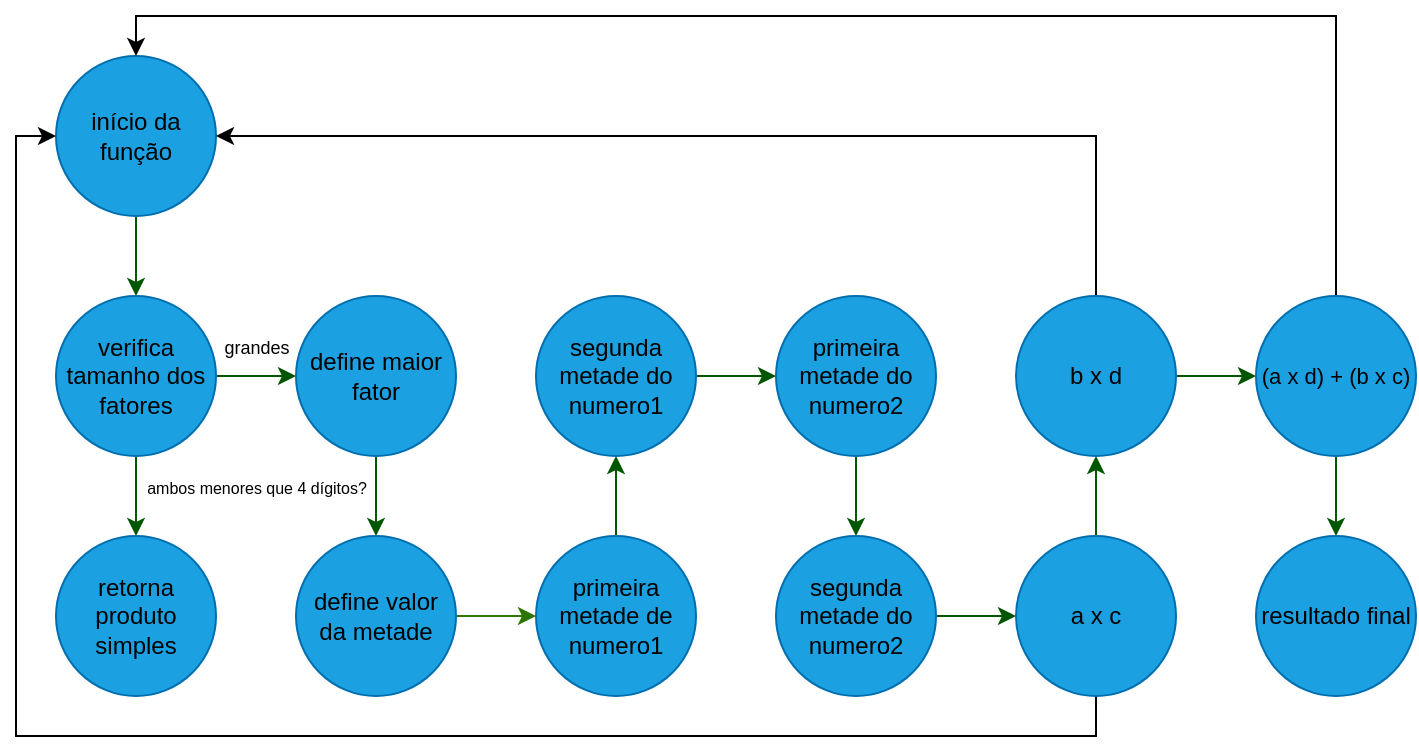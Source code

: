 <mxfile version="28.1.1">
  <diagram name="Page-1" id="8eR7TxyeBglMtWEwO8m1">
    <mxGraphModel dx="1018" dy="697" grid="1" gridSize="10" guides="1" tooltips="1" connect="1" arrows="1" fold="1" page="1" pageScale="1" pageWidth="827" pageHeight="1169" math="0" shadow="0">
      <root>
        <mxCell id="0" />
        <mxCell id="1" parent="0" />
        <mxCell id="mBPwHPOisGUMl75ZWg9b-5" style="edgeStyle=orthogonalEdgeStyle;rounded=0;orthogonalLoop=1;jettySize=auto;html=1;exitX=0.5;exitY=1;exitDx=0;exitDy=0;entryX=0.5;entryY=0;entryDx=0;entryDy=0;fillColor=#008a00;strokeColor=#005700;" parent="1" source="mBPwHPOisGUMl75ZWg9b-1" target="mBPwHPOisGUMl75ZWg9b-3" edge="1">
          <mxGeometry relative="1" as="geometry" />
        </mxCell>
        <mxCell id="mBPwHPOisGUMl75ZWg9b-1" value="&lt;span style=&quot;color: light-dark(rgb(0, 0, 0), rgb(255, 255, 0));&quot;&gt;início da função&lt;/span&gt;" style="ellipse;whiteSpace=wrap;html=1;aspect=fixed;fillColor=#1ba1e2;fontColor=#ffffff;strokeColor=#006EAF;" parent="1" vertex="1">
          <mxGeometry x="60" y="110" width="80" height="80" as="geometry" />
        </mxCell>
        <mxCell id="mBPwHPOisGUMl75ZWg9b-6" style="edgeStyle=orthogonalEdgeStyle;rounded=0;orthogonalLoop=1;jettySize=auto;html=1;exitX=0.5;exitY=1;exitDx=0;exitDy=0;entryX=0.5;entryY=0;entryDx=0;entryDy=0;fillColor=#008a00;strokeColor=#005700;" parent="1" source="mBPwHPOisGUMl75ZWg9b-3" target="mBPwHPOisGUMl75ZWg9b-4" edge="1">
          <mxGeometry relative="1" as="geometry" />
        </mxCell>
        <mxCell id="mBPwHPOisGUMl75ZWg9b-8" style="edgeStyle=orthogonalEdgeStyle;rounded=0;orthogonalLoop=1;jettySize=auto;html=1;exitX=1;exitY=0.5;exitDx=0;exitDy=0;entryX=0;entryY=0.5;entryDx=0;entryDy=0;fillColor=#008a00;strokeColor=#005700;" parent="1" source="mBPwHPOisGUMl75ZWg9b-3" target="mBPwHPOisGUMl75ZWg9b-33" edge="1">
          <mxGeometry relative="1" as="geometry" />
        </mxCell>
        <mxCell id="mBPwHPOisGUMl75ZWg9b-3" value="&lt;span style=&quot;color: light-dark(rgb(0, 0, 0), rgb(255, 255, 0));&quot;&gt;verifica tamanho dos fatores&lt;/span&gt;" style="ellipse;whiteSpace=wrap;html=1;aspect=fixed;fillColor=#1ba1e2;fontColor=#ffffff;strokeColor=#006EAF;" parent="1" vertex="1">
          <mxGeometry x="60" y="230" width="80" height="80" as="geometry" />
        </mxCell>
        <mxCell id="mBPwHPOisGUMl75ZWg9b-4" value="&lt;span style=&quot;color: light-dark(rgb(0, 0, 0), rgb(255, 255, 0));&quot;&gt;retorna produto simples&lt;/span&gt;" style="ellipse;whiteSpace=wrap;html=1;aspect=fixed;fillColor=#1ba1e2;fontColor=#ffffff;strokeColor=#006EAF;" parent="1" vertex="1">
          <mxGeometry x="60" y="350" width="80" height="80" as="geometry" />
        </mxCell>
        <mxCell id="mBPwHPOisGUMl75ZWg9b-37" style="edgeStyle=orthogonalEdgeStyle;rounded=0;orthogonalLoop=1;jettySize=auto;html=1;exitX=0.5;exitY=0;exitDx=0;exitDy=0;entryX=0.5;entryY=1;entryDx=0;entryDy=0;fillColor=#008a00;strokeColor=#005700;" parent="1" source="mBPwHPOisGUMl75ZWg9b-7" target="mBPwHPOisGUMl75ZWg9b-9" edge="1">
          <mxGeometry relative="1" as="geometry" />
        </mxCell>
        <mxCell id="mBPwHPOisGUMl75ZWg9b-7" value="&lt;span style=&quot;color: light-dark(rgb(0, 0, 0), rgb(255, 255, 0));&quot;&gt;primeira metade de numero1&lt;/span&gt;" style="ellipse;whiteSpace=wrap;html=1;aspect=fixed;fillColor=#1ba1e2;fontColor=#ffffff;strokeColor=#006EAF;" parent="1" vertex="1">
          <mxGeometry x="300" y="350" width="80" height="80" as="geometry" />
        </mxCell>
        <mxCell id="mBPwHPOisGUMl75ZWg9b-38" style="edgeStyle=orthogonalEdgeStyle;rounded=0;orthogonalLoop=1;jettySize=auto;html=1;exitX=1;exitY=0.5;exitDx=0;exitDy=0;entryX=0;entryY=0.5;entryDx=0;entryDy=0;fillColor=#008a00;strokeColor=#005700;" parent="1" source="mBPwHPOisGUMl75ZWg9b-9" target="mBPwHPOisGUMl75ZWg9b-11" edge="1">
          <mxGeometry relative="1" as="geometry" />
        </mxCell>
        <mxCell id="mBPwHPOisGUMl75ZWg9b-9" value="&lt;span style=&quot;color: light-dark(rgb(0, 0, 0), rgb(255, 255, 0));&quot;&gt;segunda metade do numero1&lt;/span&gt;" style="ellipse;whiteSpace=wrap;html=1;aspect=fixed;fillColor=#1ba1e2;fontColor=#ffffff;strokeColor=#006EAF;" parent="1" vertex="1">
          <mxGeometry x="300" y="230" width="80" height="80" as="geometry" />
        </mxCell>
        <mxCell id="mBPwHPOisGUMl75ZWg9b-39" style="edgeStyle=orthogonalEdgeStyle;rounded=0;orthogonalLoop=1;jettySize=auto;html=1;exitX=0.5;exitY=1;exitDx=0;exitDy=0;entryX=0.5;entryY=0;entryDx=0;entryDy=0;fillColor=#008a00;strokeColor=#005700;" parent="1" source="mBPwHPOisGUMl75ZWg9b-11" target="mBPwHPOisGUMl75ZWg9b-13" edge="1">
          <mxGeometry relative="1" as="geometry" />
        </mxCell>
        <mxCell id="mBPwHPOisGUMl75ZWg9b-11" value="&lt;span style=&quot;color: light-dark(rgb(0, 0, 0), rgb(255, 255, 0));&quot;&gt;primeira metade do numero2&lt;/span&gt;" style="ellipse;whiteSpace=wrap;html=1;aspect=fixed;fillColor=#1ba1e2;fontColor=#ffffff;strokeColor=#006EAF;" parent="1" vertex="1">
          <mxGeometry x="420" y="230" width="80" height="80" as="geometry" />
        </mxCell>
        <mxCell id="mBPwHPOisGUMl75ZWg9b-40" style="edgeStyle=orthogonalEdgeStyle;rounded=0;orthogonalLoop=1;jettySize=auto;html=1;exitX=1;exitY=0.5;exitDx=0;exitDy=0;entryX=0;entryY=0.5;entryDx=0;entryDy=0;fillColor=#008a00;strokeColor=#005700;" parent="1" source="mBPwHPOisGUMl75ZWg9b-13" target="mBPwHPOisGUMl75ZWg9b-21" edge="1">
          <mxGeometry relative="1" as="geometry" />
        </mxCell>
        <mxCell id="mBPwHPOisGUMl75ZWg9b-13" value="&lt;span style=&quot;color: light-dark(rgb(0, 0, 0), rgb(255, 255, 0));&quot;&gt;segunda metade do numero2&lt;/span&gt;" style="ellipse;whiteSpace=wrap;html=1;aspect=fixed;fillColor=#1ba1e2;fontColor=#ffffff;strokeColor=#006EAF;" parent="1" vertex="1">
          <mxGeometry x="420" y="350" width="80" height="80" as="geometry" />
        </mxCell>
        <mxCell id="mBPwHPOisGUMl75ZWg9b-19" value="&lt;font style=&quot;font-size: 8px; color: light-dark(rgb(0, 0, 0), rgb(0, 153, 0));&quot;&gt;ambos menores que 4 dígitos?&lt;/font&gt;" style="text;html=1;align=center;verticalAlign=middle;resizable=0;points=[];autosize=1;strokeColor=none;fillColor=none;" parent="1" vertex="1">
          <mxGeometry x="95" y="310" width="130" height="30" as="geometry" />
        </mxCell>
        <mxCell id="mBPwHPOisGUMl75ZWg9b-41" style="edgeStyle=orthogonalEdgeStyle;rounded=0;orthogonalLoop=1;jettySize=auto;html=1;exitX=0.5;exitY=0;exitDx=0;exitDy=0;entryX=0.5;entryY=1;entryDx=0;entryDy=0;fillColor=#008a00;strokeColor=#005700;" parent="1" source="mBPwHPOisGUMl75ZWg9b-21" target="mBPwHPOisGUMl75ZWg9b-22" edge="1">
          <mxGeometry relative="1" as="geometry" />
        </mxCell>
        <mxCell id="mBPwHPOisGUMl75ZWg9b-46" style="edgeStyle=orthogonalEdgeStyle;rounded=0;orthogonalLoop=1;jettySize=auto;html=1;exitX=0.5;exitY=1;exitDx=0;exitDy=0;entryX=0;entryY=0.5;entryDx=0;entryDy=0;strokeColor=light-dark(#000000,#FF0000);" parent="1" source="mBPwHPOisGUMl75ZWg9b-21" target="mBPwHPOisGUMl75ZWg9b-1" edge="1">
          <mxGeometry relative="1" as="geometry" />
        </mxCell>
        <mxCell id="mBPwHPOisGUMl75ZWg9b-21" value="&lt;span style=&quot;color: light-dark(rgb(0, 0, 0), rgb(255, 255, 0));&quot;&gt;a x c&lt;/span&gt;" style="ellipse;whiteSpace=wrap;html=1;aspect=fixed;fillColor=#1ba1e2;fontColor=#ffffff;strokeColor=#006EAF;" parent="1" vertex="1">
          <mxGeometry x="540" y="350" width="80" height="80" as="geometry" />
        </mxCell>
        <mxCell id="mBPwHPOisGUMl75ZWg9b-42" style="edgeStyle=orthogonalEdgeStyle;rounded=0;orthogonalLoop=1;jettySize=auto;html=1;exitX=1;exitY=0.5;exitDx=0;exitDy=0;entryX=0;entryY=0.5;entryDx=0;entryDy=0;fillColor=#008a00;strokeColor=#005700;" parent="1" source="mBPwHPOisGUMl75ZWg9b-22" target="mBPwHPOisGUMl75ZWg9b-25" edge="1">
          <mxGeometry relative="1" as="geometry" />
        </mxCell>
        <mxCell id="mBPwHPOisGUMl75ZWg9b-44" style="edgeStyle=orthogonalEdgeStyle;rounded=0;orthogonalLoop=1;jettySize=auto;html=1;exitX=0.5;exitY=0;exitDx=0;exitDy=0;entryX=1;entryY=0.5;entryDx=0;entryDy=0;strokeColor=light-dark(#000000,#FF0000);" parent="1" source="mBPwHPOisGUMl75ZWg9b-22" target="mBPwHPOisGUMl75ZWg9b-1" edge="1">
          <mxGeometry relative="1" as="geometry" />
        </mxCell>
        <mxCell id="mBPwHPOisGUMl75ZWg9b-22" value="&lt;span style=&quot;color: light-dark(rgb(0, 0, 0), rgb(255, 255, 0));&quot;&gt;b x d&lt;/span&gt;" style="ellipse;whiteSpace=wrap;html=1;aspect=fixed;fillColor=#1ba1e2;fontColor=#ffffff;strokeColor=#006EAF;" parent="1" vertex="1">
          <mxGeometry x="540" y="230" width="80" height="80" as="geometry" />
        </mxCell>
        <mxCell id="mBPwHPOisGUMl75ZWg9b-43" style="edgeStyle=orthogonalEdgeStyle;rounded=0;orthogonalLoop=1;jettySize=auto;html=1;exitX=0.5;exitY=1;exitDx=0;exitDy=0;entryX=0.5;entryY=0;entryDx=0;entryDy=0;fillColor=#008a00;strokeColor=#005700;" parent="1" source="mBPwHPOisGUMl75ZWg9b-25" target="mBPwHPOisGUMl75ZWg9b-30" edge="1">
          <mxGeometry relative="1" as="geometry" />
        </mxCell>
        <mxCell id="mBPwHPOisGUMl75ZWg9b-45" style="edgeStyle=orthogonalEdgeStyle;rounded=0;orthogonalLoop=1;jettySize=auto;html=1;exitX=0.5;exitY=0;exitDx=0;exitDy=0;entryX=0.5;entryY=0;entryDx=0;entryDy=0;strokeColor=light-dark(#000000,#FF0000);" parent="1" source="mBPwHPOisGUMl75ZWg9b-25" target="mBPwHPOisGUMl75ZWg9b-1" edge="1">
          <mxGeometry relative="1" as="geometry" />
        </mxCell>
        <mxCell id="mBPwHPOisGUMl75ZWg9b-25" value="&lt;font style=&quot;font-size: 11px; color: light-dark(rgb(0, 0, 0), rgb(255, 255, 0));&quot;&gt;(a x d) + (b x c)&lt;/font&gt;" style="ellipse;whiteSpace=wrap;html=1;aspect=fixed;fillColor=#1ba1e2;fontColor=#ffffff;strokeColor=#006EAF;" parent="1" vertex="1">
          <mxGeometry x="660" y="230" width="80" height="80" as="geometry" />
        </mxCell>
        <mxCell id="mBPwHPOisGUMl75ZWg9b-30" value="&lt;span style=&quot;color: light-dark(rgb(0, 0, 0), rgb(255, 255, 0));&quot;&gt;resultado final&lt;/span&gt;" style="ellipse;whiteSpace=wrap;html=1;aspect=fixed;fillColor=#1ba1e2;fontColor=#ffffff;strokeColor=#006EAF;" parent="1" vertex="1">
          <mxGeometry x="660" y="350" width="80" height="80" as="geometry" />
        </mxCell>
        <mxCell id="mBPwHPOisGUMl75ZWg9b-32" value="&lt;font style=&quot;font-size: 9px; color: light-dark(rgb(0, 0, 0), rgb(0, 153, 0));&quot;&gt;grandes&lt;/font&gt;" style="text;html=1;align=center;verticalAlign=middle;resizable=0;points=[];autosize=1;strokeColor=none;fillColor=none;" parent="1" vertex="1">
          <mxGeometry x="130" y="240" width="60" height="30" as="geometry" />
        </mxCell>
        <mxCell id="mBPwHPOisGUMl75ZWg9b-35" style="edgeStyle=orthogonalEdgeStyle;rounded=0;orthogonalLoop=1;jettySize=auto;html=1;exitX=0.5;exitY=1;exitDx=0;exitDy=0;entryX=0.5;entryY=0;entryDx=0;entryDy=0;fillColor=#008a00;strokeColor=#005700;" parent="1" source="mBPwHPOisGUMl75ZWg9b-33" target="mBPwHPOisGUMl75ZWg9b-34" edge="1">
          <mxGeometry relative="1" as="geometry" />
        </mxCell>
        <mxCell id="mBPwHPOisGUMl75ZWg9b-33" value="&lt;span style=&quot;color: light-dark(rgb(0, 0, 0), rgb(255, 255, 0));&quot;&gt;define maior fator&lt;/span&gt;" style="ellipse;whiteSpace=wrap;html=1;aspect=fixed;fillColor=#1ba1e2;fontColor=#ffffff;strokeColor=#006EAF;" parent="1" vertex="1">
          <mxGeometry x="180" y="230" width="80" height="80" as="geometry" />
        </mxCell>
        <mxCell id="mBPwHPOisGUMl75ZWg9b-36" style="edgeStyle=orthogonalEdgeStyle;rounded=0;orthogonalLoop=1;jettySize=auto;html=1;exitX=1;exitY=0.5;exitDx=0;exitDy=0;entryX=0;entryY=0.5;entryDx=0;entryDy=0;fillColor=#60a917;strokeColor=#2D7600;" parent="1" source="mBPwHPOisGUMl75ZWg9b-34" target="mBPwHPOisGUMl75ZWg9b-7" edge="1">
          <mxGeometry relative="1" as="geometry" />
        </mxCell>
        <mxCell id="mBPwHPOisGUMl75ZWg9b-34" value="&lt;span style=&quot;color: light-dark(rgb(0, 0, 0), rgb(255, 255, 0));&quot;&gt;define valor da metade&lt;/span&gt;" style="ellipse;whiteSpace=wrap;html=1;aspect=fixed;fillColor=#1ba1e2;fontColor=#ffffff;strokeColor=#006EAF;" parent="1" vertex="1">
          <mxGeometry x="180" y="350" width="80" height="80" as="geometry" />
        </mxCell>
      </root>
    </mxGraphModel>
  </diagram>
</mxfile>
